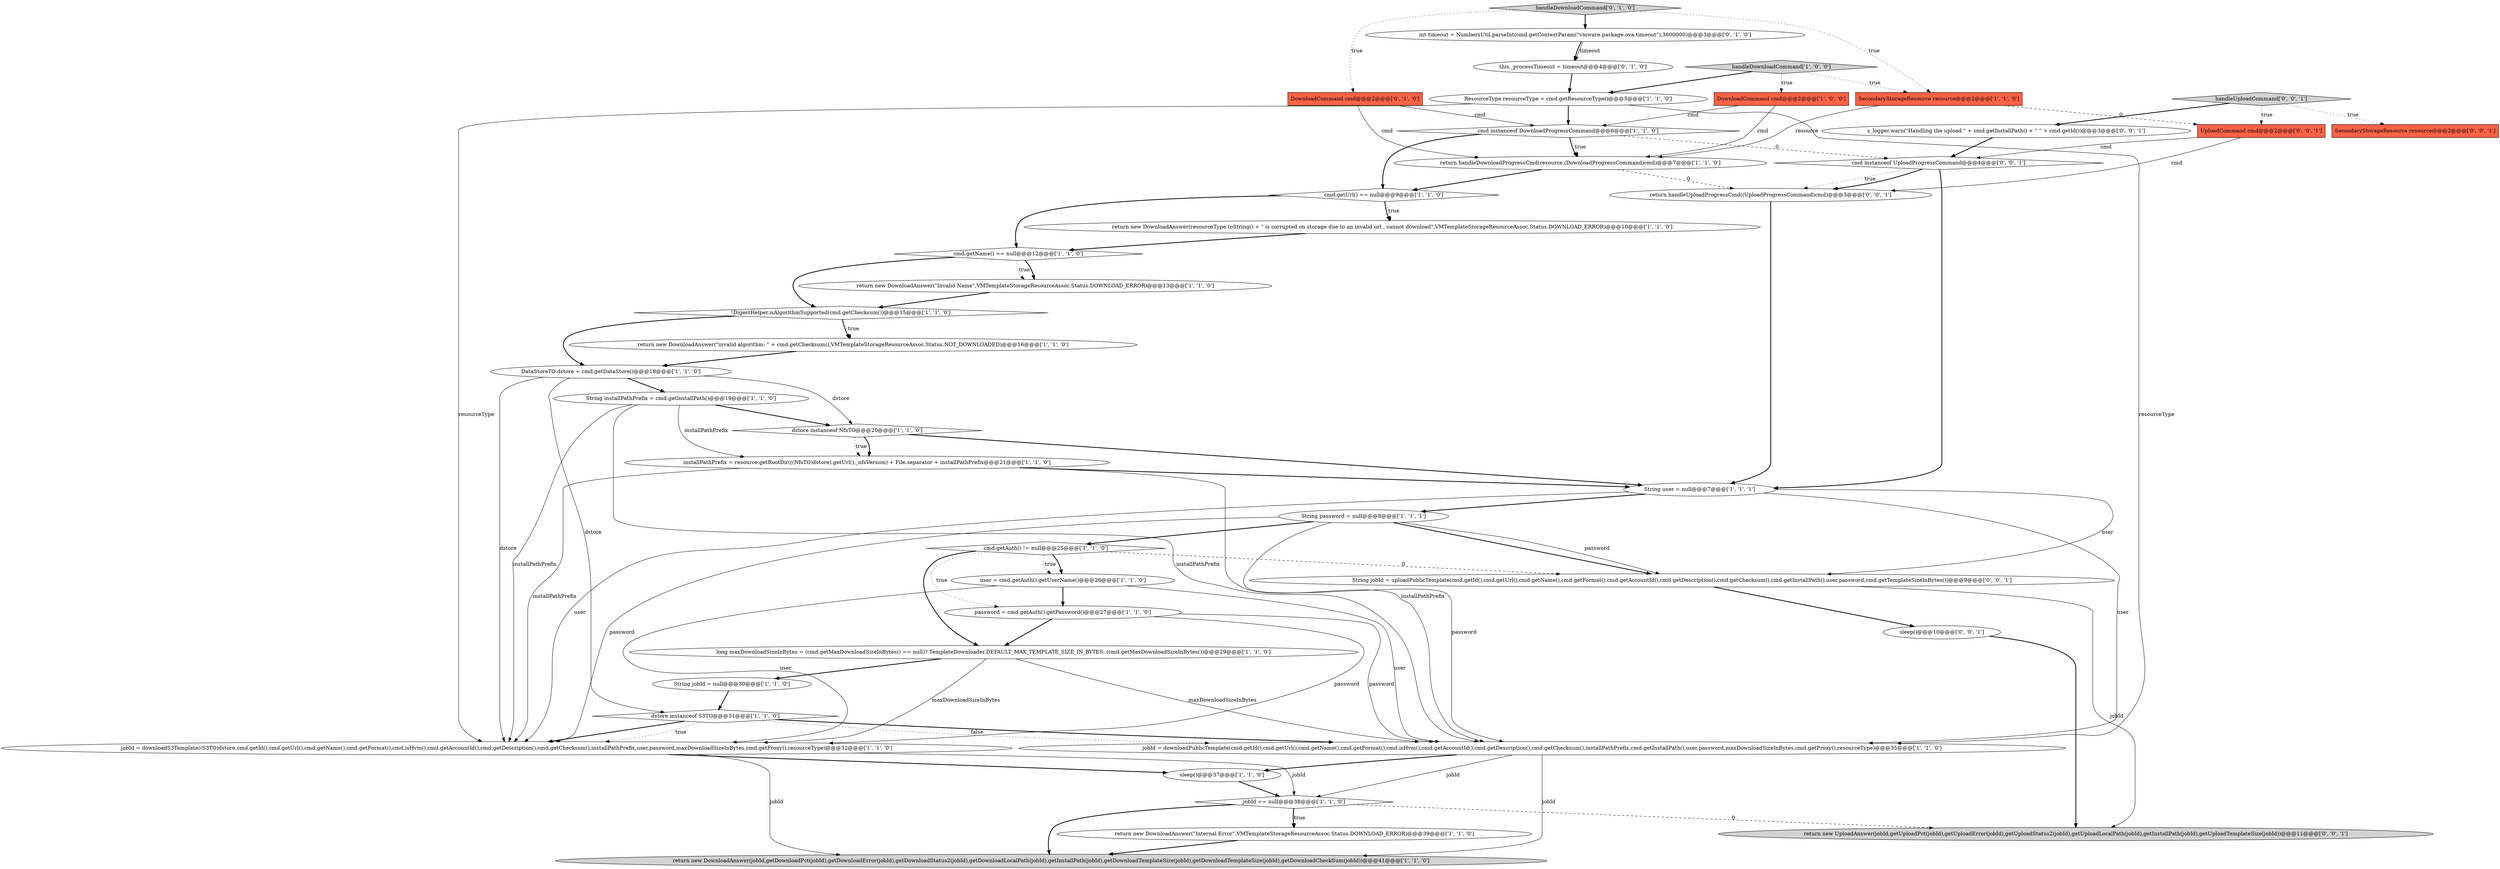 digraph {
21 [style = filled, label = "return new DownloadAnswer(resourceType.toString() + \" is corrupted on storage due to an invalid url , cannot download\",VMTemplateStorageResourceAssoc.Status.DOWNLOAD_ERROR)@@@10@@@['1', '1', '0']", fillcolor = white, shape = ellipse image = "AAA0AAABBB1BBB"];
32 [style = filled, label = "DownloadCommand cmd@@@2@@@['0', '1', '0']", fillcolor = tomato, shape = box image = "AAA0AAABBB2BBB"];
12 [style = filled, label = "return new DownloadAnswer(\"invalid algorithm: \" + cmd.getChecksum(),VMTemplateStorageResourceAssoc.Status.NOT_DOWNLOADED)@@@16@@@['1', '1', '0']", fillcolor = white, shape = ellipse image = "AAA0AAABBB1BBB"];
0 [style = filled, label = "long maxDownloadSizeInBytes = (cmd.getMaxDownloadSizeInBytes() == null)? TemplateDownloader.DEFAULT_MAX_TEMPLATE_SIZE_IN_BYTES: (cmd.getMaxDownloadSizeInBytes())@@@29@@@['1', '1', '0']", fillcolor = white, shape = ellipse image = "AAA0AAABBB1BBB"];
28 [style = filled, label = "cmd.getUrl() == null@@@9@@@['1', '1', '0']", fillcolor = white, shape = diamond image = "AAA0AAABBB1BBB"];
17 [style = filled, label = "return new DownloadAnswer(\"Invalid Name\",VMTemplateStorageResourceAssoc.Status.DOWNLOAD_ERROR)@@@13@@@['1', '1', '0']", fillcolor = white, shape = ellipse image = "AAA0AAABBB1BBB"];
19 [style = filled, label = "jobId = downloadPublicTemplate(cmd.getId(),cmd.getUrl(),cmd.getName(),cmd.getFormat(),cmd.isHvm(),cmd.getAccountId(),cmd.getDescription(),cmd.getChecksum(),installPathPrefix,cmd.getInstallPath(),user,password,maxDownloadSizeInBytes,cmd.getProxy(),resourceType)@@@35@@@['1', '1', '0']", fillcolor = white, shape = ellipse image = "AAA0AAABBB1BBB"];
23 [style = filled, label = "handleDownloadCommand['1', '0', '0']", fillcolor = lightgray, shape = diamond image = "AAA0AAABBB1BBB"];
31 [style = filled, label = "this._processTimeout = timeout@@@4@@@['0', '1', '0']", fillcolor = white, shape = ellipse image = "AAA1AAABBB2BBB"];
10 [style = filled, label = "jobId = downloadS3Template((S3TO)dstore,cmd.getId(),cmd.getUrl(),cmd.getName(),cmd.getFormat(),cmd.isHvm(),cmd.getAccountId(),cmd.getDescription(),cmd.getChecksum(),installPathPrefix,user,password,maxDownloadSizeInBytes,cmd.getProxy(),resourceType)@@@32@@@['1', '1', '0']", fillcolor = white, shape = ellipse image = "AAA0AAABBB1BBB"];
3 [style = filled, label = "return new DownloadAnswer(\"Internal Error\",VMTemplateStorageResourceAssoc.Status.DOWNLOAD_ERROR)@@@39@@@['1', '1', '0']", fillcolor = white, shape = ellipse image = "AAA0AAABBB1BBB"];
39 [style = filled, label = "sleep()@@@10@@@['0', '0', '1']", fillcolor = white, shape = ellipse image = "AAA0AAABBB3BBB"];
41 [style = filled, label = "return handleUploadProgressCmd((UploadProgressCommand)cmd)@@@5@@@['0', '0', '1']", fillcolor = white, shape = ellipse image = "AAA0AAABBB3BBB"];
36 [style = filled, label = "String jobId = uploadPublicTemplate(cmd.getId(),cmd.getUrl(),cmd.getName(),cmd.getFormat(),cmd.getAccountId(),cmd.getDescription(),cmd.getChecksum(),cmd.getInstallPath(),user,password,cmd.getTemplateSizeInBytes())@@@9@@@['0', '0', '1']", fillcolor = white, shape = ellipse image = "AAA0AAABBB3BBB"];
20 [style = filled, label = "cmd instanceof DownloadProgressCommand@@@6@@@['1', '1', '0']", fillcolor = white, shape = diamond image = "AAA0AAABBB1BBB"];
25 [style = filled, label = "!DigestHelper.isAlgorithmSupported(cmd.getChecksum())@@@15@@@['1', '1', '0']", fillcolor = white, shape = diamond image = "AAA0AAABBB1BBB"];
18 [style = filled, label = "ResourceType resourceType = cmd.getResourceType()@@@5@@@['1', '1', '0']", fillcolor = white, shape = ellipse image = "AAA0AAABBB1BBB"];
8 [style = filled, label = "cmd.getName() == null@@@12@@@['1', '1', '0']", fillcolor = white, shape = diamond image = "AAA0AAABBB1BBB"];
15 [style = filled, label = "sleep()@@@37@@@['1', '1', '0']", fillcolor = white, shape = ellipse image = "AAA0AAABBB1BBB"];
13 [style = filled, label = "return handleDownloadProgressCmd(resource,(DownloadProgressCommand)cmd)@@@7@@@['1', '1', '0']", fillcolor = white, shape = ellipse image = "AAA0AAABBB1BBB"];
6 [style = filled, label = "DownloadCommand cmd@@@2@@@['1', '0', '0']", fillcolor = tomato, shape = box image = "AAA0AAABBB1BBB"];
16 [style = filled, label = "user = cmd.getAuth().getUserName()@@@26@@@['1', '1', '0']", fillcolor = white, shape = ellipse image = "AAA0AAABBB1BBB"];
42 [style = filled, label = "UploadCommand cmd@@@2@@@['0', '0', '1']", fillcolor = tomato, shape = box image = "AAA0AAABBB3BBB"];
11 [style = filled, label = "installPathPrefix = resource.getRootDir(((NfsTO)dstore).getUrl(),_nfsVersion) + File.separator + installPathPrefix@@@21@@@['1', '1', '0']", fillcolor = white, shape = ellipse image = "AAA0AAABBB1BBB"];
22 [style = filled, label = "cmd.getAuth() != null@@@25@@@['1', '1', '0']", fillcolor = white, shape = diamond image = "AAA0AAABBB1BBB"];
40 [style = filled, label = "cmd instanceof UploadProgressCommand@@@4@@@['0', '0', '1']", fillcolor = white, shape = diamond image = "AAA0AAABBB3BBB"];
34 [style = filled, label = "SecondaryStorageResource resource@@@2@@@['0', '0', '1']", fillcolor = tomato, shape = box image = "AAA0AAABBB3BBB"];
27 [style = filled, label = "SecondaryStorageResource resource@@@2@@@['1', '1', '0']", fillcolor = tomato, shape = box image = "AAA0AAABBB1BBB"];
29 [style = filled, label = "dstore instanceof S3TO@@@31@@@['1', '1', '0']", fillcolor = white, shape = diamond image = "AAA0AAABBB1BBB"];
4 [style = filled, label = "String jobId = null@@@30@@@['1', '1', '0']", fillcolor = white, shape = ellipse image = "AAA0AAABBB1BBB"];
35 [style = filled, label = "s_logger.warn(\"Handling the upload \" + cmd.getInstallPath() + \" \" + cmd.getId())@@@3@@@['0', '0', '1']", fillcolor = white, shape = ellipse image = "AAA0AAABBB3BBB"];
14 [style = filled, label = "dstore instanceof NfsTO@@@20@@@['1', '1', '0']", fillcolor = white, shape = diamond image = "AAA0AAABBB1BBB"];
37 [style = filled, label = "return new UploadAnswer(jobId,getUploadPct(jobId),getUploadError(jobId),getUploadStatus2(jobId),getUploadLocalPath(jobId),getInstallPath(jobId),getUploadTemplateSize(jobId))@@@11@@@['0', '0', '1']", fillcolor = lightgray, shape = ellipse image = "AAA0AAABBB3BBB"];
5 [style = filled, label = "return new DownloadAnswer(jobId,getDownloadPct(jobId),getDownloadError(jobId),getDownloadStatus2(jobId),getDownloadLocalPath(jobId),getInstallPath(jobId),getDownloadTemplateSize(jobId),getDownloadTemplateSize(jobId),getDownloadCheckSum(jobId))@@@41@@@['1', '1', '0']", fillcolor = lightgray, shape = ellipse image = "AAA0AAABBB1BBB"];
7 [style = filled, label = "DataStoreTO dstore = cmd.getDataStore()@@@18@@@['1', '1', '0']", fillcolor = white, shape = ellipse image = "AAA0AAABBB1BBB"];
24 [style = filled, label = "jobId == null@@@38@@@['1', '1', '0']", fillcolor = white, shape = diamond image = "AAA0AAABBB1BBB"];
1 [style = filled, label = "String user = null@@@7@@@['1', '1', '1']", fillcolor = white, shape = ellipse image = "AAA0AAABBB1BBB"];
9 [style = filled, label = "String password = null@@@8@@@['1', '1', '1']", fillcolor = white, shape = ellipse image = "AAA0AAABBB1BBB"];
26 [style = filled, label = "String installPathPrefix = cmd.getInstallPath()@@@19@@@['1', '1', '0']", fillcolor = white, shape = ellipse image = "AAA0AAABBB1BBB"];
30 [style = filled, label = "int timeout = NumbersUtil.parseInt(cmd.getContextParam(\"vmware.package.ova.timeout\"),3600000)@@@3@@@['0', '1', '0']", fillcolor = white, shape = ellipse image = "AAA1AAABBB2BBB"];
33 [style = filled, label = "handleDownloadCommand['0', '1', '0']", fillcolor = lightgray, shape = diamond image = "AAA0AAABBB2BBB"];
2 [style = filled, label = "password = cmd.getAuth().getPassword()@@@27@@@['1', '1', '0']", fillcolor = white, shape = ellipse image = "AAA0AAABBB1BBB"];
38 [style = filled, label = "handleUploadCommand['0', '0', '1']", fillcolor = lightgray, shape = diamond image = "AAA0AAABBB3BBB"];
28->21 [style = bold, label=""];
16->19 [style = solid, label="user"];
29->19 [style = bold, label=""];
18->20 [style = bold, label=""];
0->4 [style = bold, label=""];
27->42 [style = dashed, label="0"];
20->40 [style = dashed, label="0"];
33->32 [style = dotted, label="true"];
29->10 [style = dotted, label="true"];
31->18 [style = bold, label=""];
14->11 [style = bold, label=""];
25->12 [style = bold, label=""];
9->36 [style = bold, label=""];
1->36 [style = solid, label="user"];
8->25 [style = bold, label=""];
29->19 [style = dotted, label="false"];
38->35 [style = bold, label=""];
7->14 [style = solid, label="dstore"];
11->19 [style = solid, label="installPathPrefix"];
7->10 [style = solid, label="dstore"];
10->15 [style = bold, label=""];
24->5 [style = bold, label=""];
39->37 [style = bold, label=""];
10->5 [style = solid, label="jobId"];
41->1 [style = bold, label=""];
22->36 [style = dashed, label="0"];
35->40 [style = bold, label=""];
40->1 [style = bold, label=""];
25->12 [style = dotted, label="true"];
0->19 [style = solid, label="maxDownloadSizeInBytes"];
1->9 [style = bold, label=""];
26->19 [style = solid, label="installPathPrefix"];
13->41 [style = dashed, label="0"];
28->8 [style = bold, label=""];
21->8 [style = bold, label=""];
13->28 [style = bold, label=""];
32->20 [style = solid, label="cmd"];
18->19 [style = solid, label="resourceType"];
40->41 [style = dotted, label="true"];
30->31 [style = bold, label=""];
16->2 [style = bold, label=""];
27->13 [style = solid, label="resource"];
29->10 [style = bold, label=""];
23->18 [style = bold, label=""];
36->37 [style = solid, label="jobId"];
6->20 [style = solid, label="cmd"];
24->37 [style = dashed, label="0"];
28->21 [style = dotted, label="true"];
10->24 [style = solid, label="jobId"];
23->6 [style = dotted, label="true"];
16->10 [style = solid, label="user"];
26->10 [style = solid, label="installPathPrefix"];
38->34 [style = dotted, label="true"];
22->0 [style = bold, label=""];
22->16 [style = bold, label=""];
26->11 [style = solid, label="installPathPrefix"];
15->24 [style = bold, label=""];
9->10 [style = solid, label="password"];
26->14 [style = bold, label=""];
18->10 [style = solid, label="resourceType"];
24->3 [style = dotted, label="true"];
19->24 [style = solid, label="jobId"];
23->27 [style = dotted, label="true"];
20->13 [style = bold, label=""];
11->10 [style = solid, label="installPathPrefix"];
42->40 [style = solid, label="cmd"];
40->41 [style = bold, label=""];
19->5 [style = solid, label="jobId"];
24->3 [style = bold, label=""];
2->10 [style = solid, label="password"];
20->13 [style = dotted, label="true"];
2->0 [style = bold, label=""];
38->42 [style = dotted, label="true"];
8->17 [style = dotted, label="true"];
1->19 [style = solid, label="user"];
2->19 [style = solid, label="password"];
9->22 [style = bold, label=""];
12->7 [style = bold, label=""];
42->41 [style = solid, label="cmd"];
22->16 [style = dotted, label="true"];
7->29 [style = solid, label="dstore"];
25->7 [style = bold, label=""];
33->27 [style = dotted, label="true"];
19->15 [style = bold, label=""];
7->26 [style = bold, label=""];
11->1 [style = bold, label=""];
9->36 [style = solid, label="password"];
8->17 [style = bold, label=""];
9->19 [style = solid, label="password"];
3->5 [style = bold, label=""];
14->1 [style = bold, label=""];
6->13 [style = solid, label="cmd"];
22->2 [style = dotted, label="true"];
33->30 [style = bold, label=""];
30->31 [style = solid, label="timeout"];
20->28 [style = bold, label=""];
14->11 [style = dotted, label="true"];
4->29 [style = bold, label=""];
0->10 [style = solid, label="maxDownloadSizeInBytes"];
36->39 [style = bold, label=""];
32->13 [style = solid, label="cmd"];
1->10 [style = solid, label="user"];
17->25 [style = bold, label=""];
}
